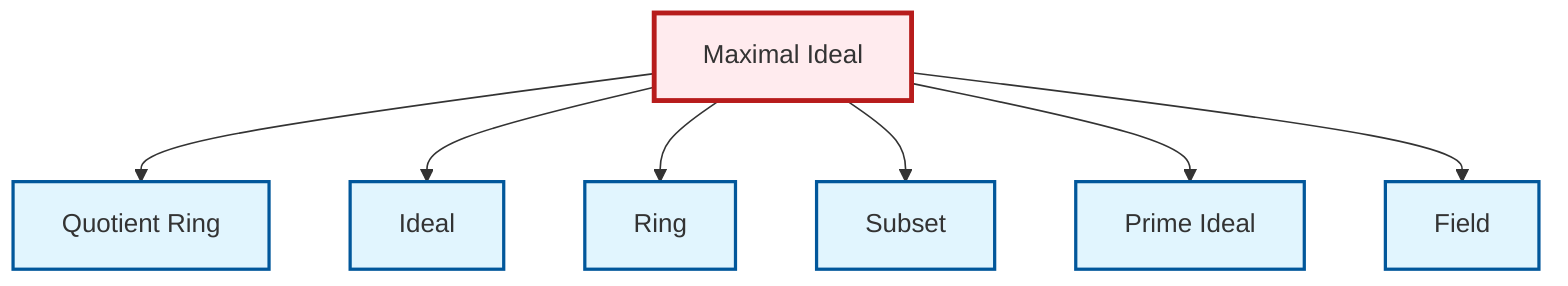 graph TD
    classDef definition fill:#e1f5fe,stroke:#01579b,stroke-width:2px
    classDef theorem fill:#f3e5f5,stroke:#4a148c,stroke-width:2px
    classDef axiom fill:#fff3e0,stroke:#e65100,stroke-width:2px
    classDef example fill:#e8f5e9,stroke:#1b5e20,stroke-width:2px
    classDef current fill:#ffebee,stroke:#b71c1c,stroke-width:3px
    def-subset["Subset"]:::definition
    def-ring["Ring"]:::definition
    def-field["Field"]:::definition
    def-maximal-ideal["Maximal Ideal"]:::definition
    def-ideal["Ideal"]:::definition
    def-quotient-ring["Quotient Ring"]:::definition
    def-prime-ideal["Prime Ideal"]:::definition
    def-maximal-ideal --> def-quotient-ring
    def-maximal-ideal --> def-ideal
    def-maximal-ideal --> def-ring
    def-maximal-ideal --> def-subset
    def-maximal-ideal --> def-prime-ideal
    def-maximal-ideal --> def-field
    class def-maximal-ideal current